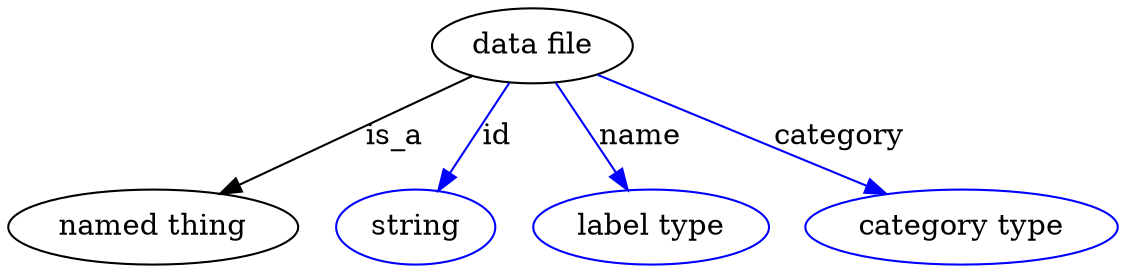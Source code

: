digraph {
	graph [bb="0,0,433.74,123"];
	node [label="\N"];
	"data file"	[height=0.5,
		label="data file",
		pos="206.25,105",
		width=1.0832];
	"named thing"	[height=0.5,
		pos="55.245,18",
		width=1.5346];
	"data file" -> "named thing"	[label=is_a,
		lp="151.25,61.5",
		pos="e,81.597,33.834 182.32,90.531 157.56,76.592 118.61,54.672 90.363,38.768"];
	id	[color=blue,
		height=0.5,
		label=string,
		pos="159.25,18",
		width=0.84854];
	"data file" -> id	[color=blue,
		label=id,
		lp="191.75,61.5",
		pos="e,168.35,35.469 196.96,87.207 190.22,75.021 180.99,58.318 173.34,44.491",
		style=solid];
	name	[color=blue,
		height=0.5,
		label="label type",
		pos="253.25,18",
		width=1.2638];
	"data file" -> name	[color=blue,
		label=name,
		lp="248.75,61.5",
		pos="e,243.98,35.758 215.53,87.207 222.23,75.099 231.39,58.533 239,44.759",
		style=solid];
	category	[color=blue,
		height=0.5,
		label="category type",
		pos="375.25,18",
		width=1.6249];
	"data file" -> category	[color=blue,
		label=category,
		lp="324.75,61.5",
		pos="e,346.08,33.67 231.55,91.275 259.45,77.238 304.68,54.494 336.93,38.269",
		style=solid];
}
